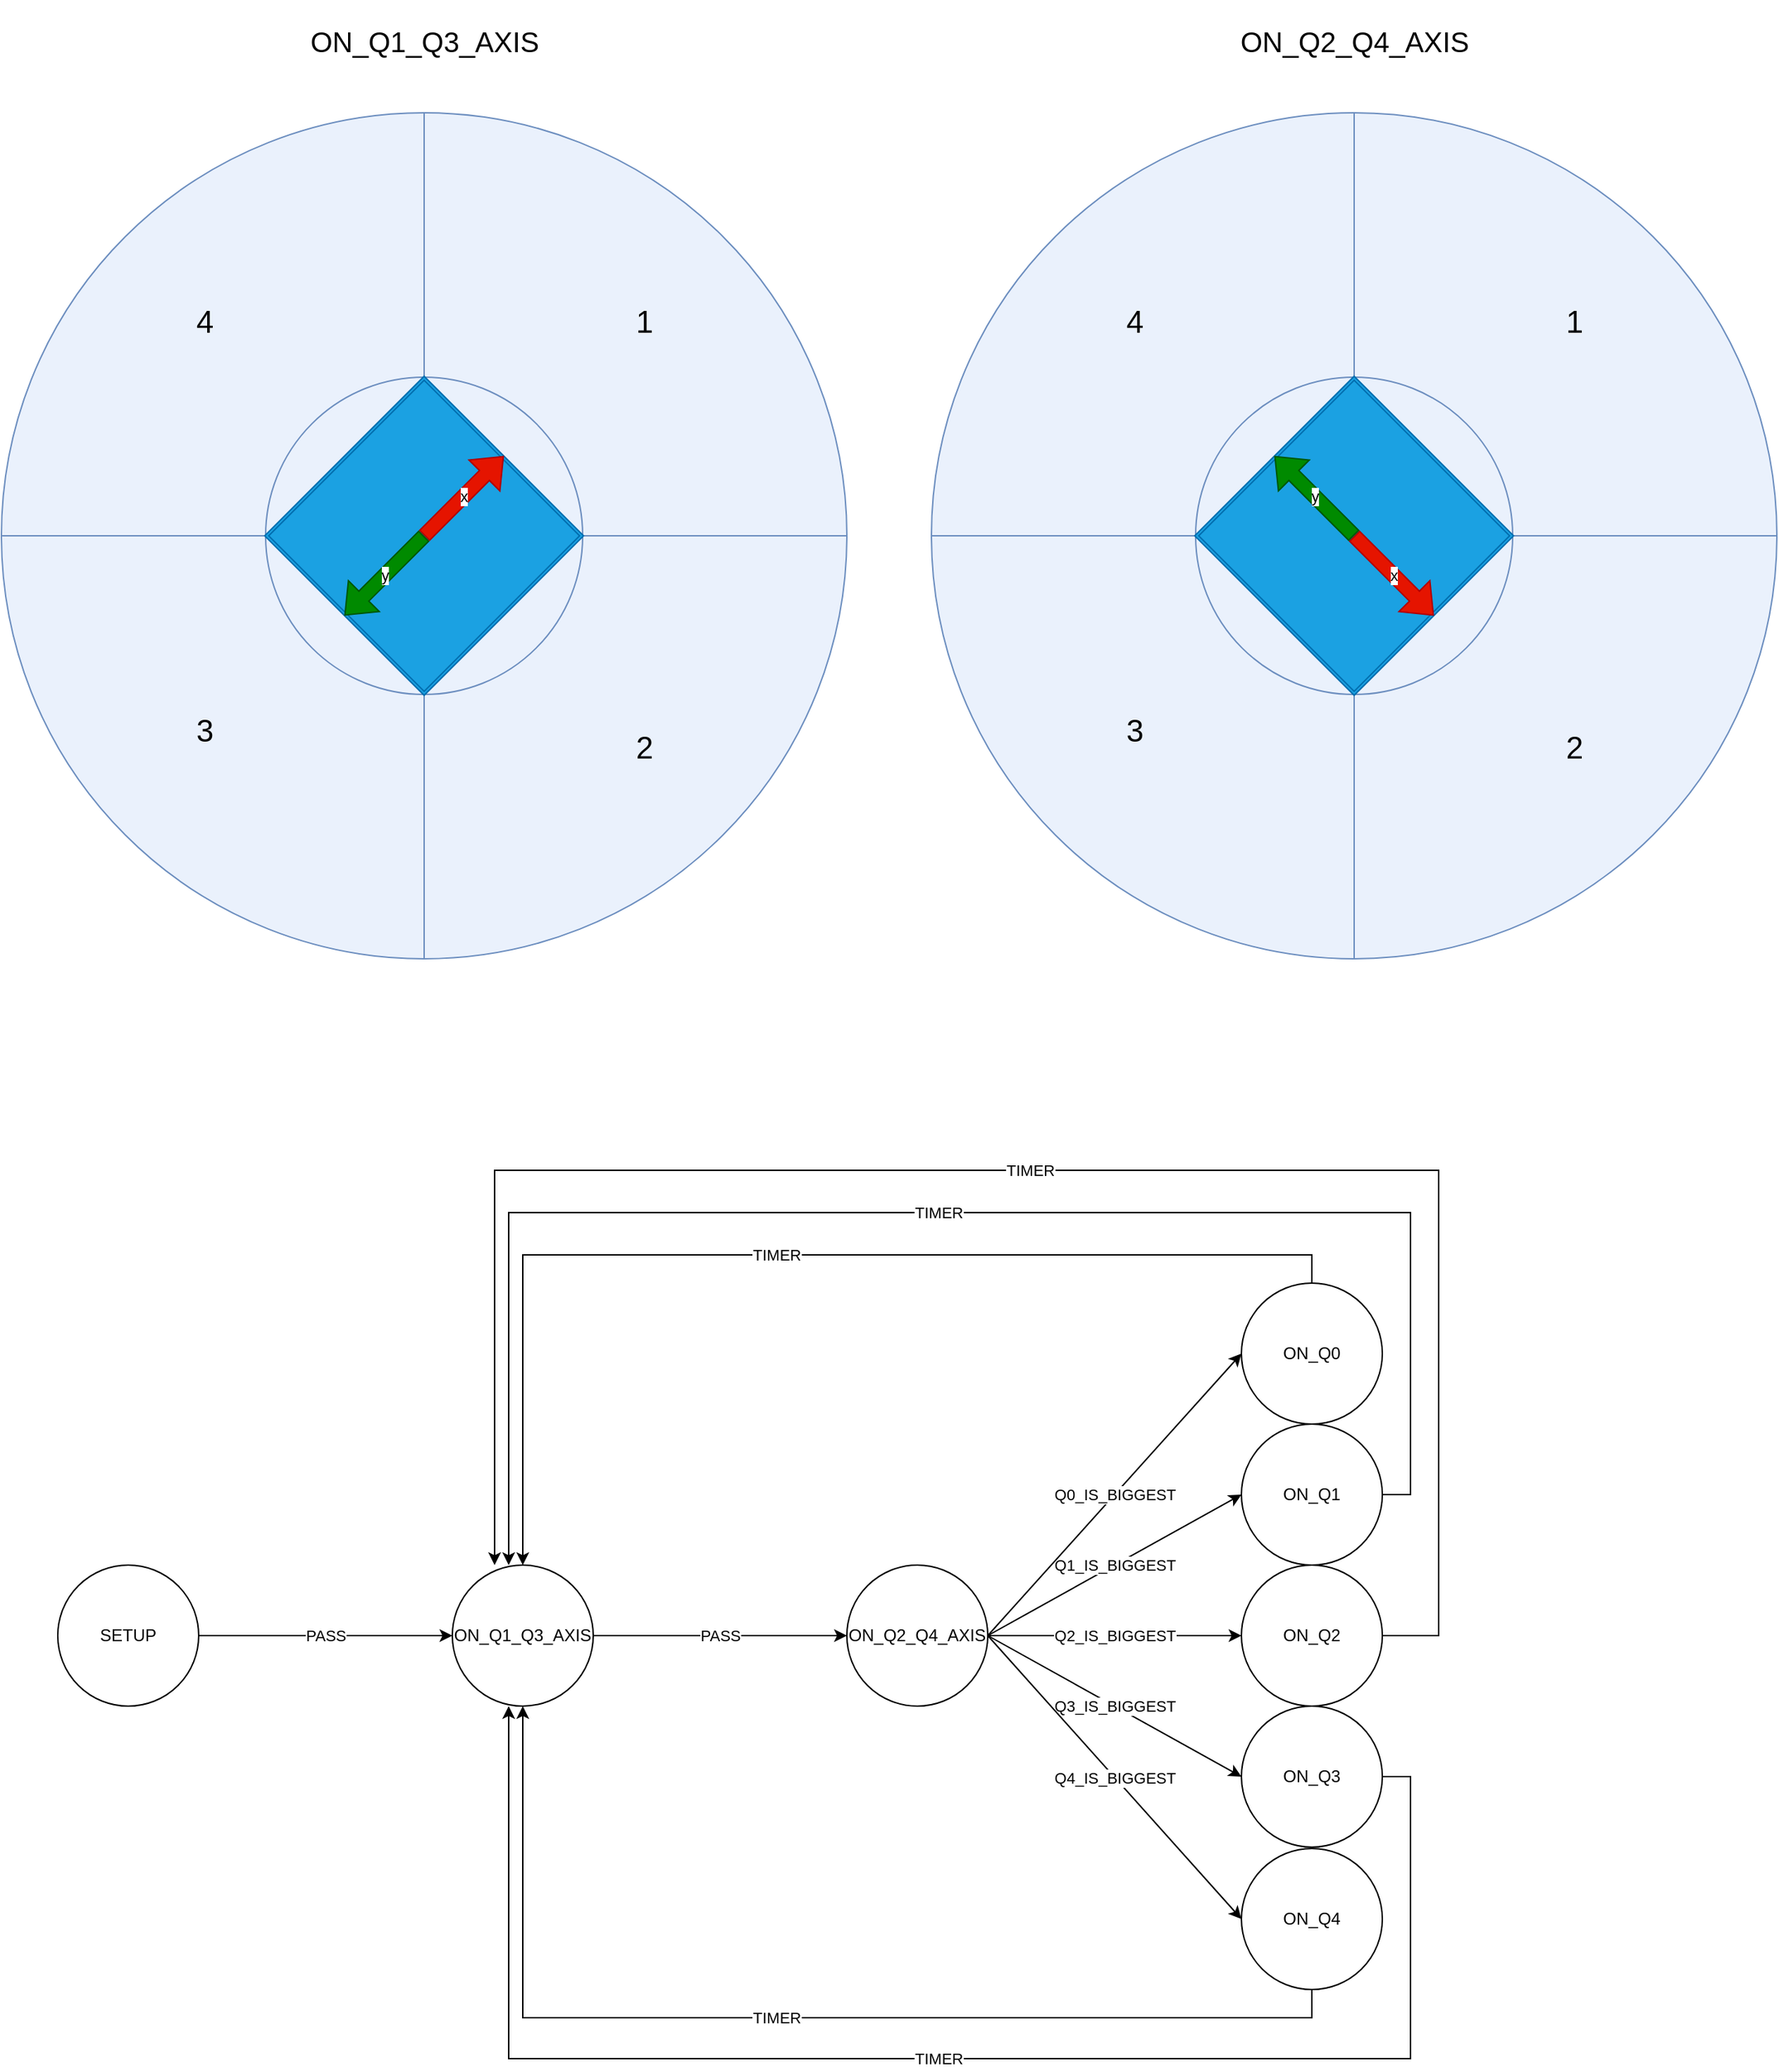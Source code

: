 <mxfile version="24.2.5" type="device">
  <diagram name="Página-1" id="2YS5H9ZCi3lF4nUnDpEQ">
    <mxGraphModel dx="3589" dy="2138" grid="1" gridSize="10" guides="1" tooltips="1" connect="1" arrows="1" fold="1" page="1" pageScale="1" pageWidth="1169" pageHeight="827" math="0" shadow="0">
      <root>
        <mxCell id="0" />
        <mxCell id="1" parent="0" />
        <mxCell id="ky3cwqDqhnrRtxj8B09a-4" value="" style="shape=orEllipse;perimeter=ellipsePerimeter;whiteSpace=wrap;html=1;backgroundOutline=1;fillColor=#EAF1FC;strokeColor=#6c8ebf;" vertex="1" parent="1">
          <mxGeometry x="-300" y="-300" width="600" height="600" as="geometry" />
        </mxCell>
        <mxCell id="ky3cwqDqhnrRtxj8B09a-5" value="" style="ellipse;whiteSpace=wrap;html=1;aspect=fixed;fillColor=#EAF1FC;strokeColor=#6c8ebf;" vertex="1" parent="1">
          <mxGeometry x="-112.5" y="-112.5" width="225" height="225" as="geometry" />
        </mxCell>
        <mxCell id="ky3cwqDqhnrRtxj8B09a-6" value="1" style="text;html=1;align=center;verticalAlign=middle;resizable=0;points=[];autosize=1;strokeColor=none;fillColor=none;fontSize=22;" vertex="1" parent="1">
          <mxGeometry x="136.25" y="-171.25" width="40" height="40" as="geometry" />
        </mxCell>
        <mxCell id="ky3cwqDqhnrRtxj8B09a-7" value="2" style="text;html=1;align=center;verticalAlign=middle;resizable=0;points=[];autosize=1;strokeColor=none;fillColor=none;fontSize=22;" vertex="1" parent="1">
          <mxGeometry x="136.25" y="131.25" width="40" height="40" as="geometry" />
        </mxCell>
        <mxCell id="ky3cwqDqhnrRtxj8B09a-8" value="3" style="text;html=1;align=center;verticalAlign=middle;resizable=0;points=[];autosize=1;strokeColor=none;fillColor=none;fontSize=22;" vertex="1" parent="1">
          <mxGeometry x="-176.25" y="118.75" width="40" height="40" as="geometry" />
        </mxCell>
        <mxCell id="ky3cwqDqhnrRtxj8B09a-9" value="4" style="text;html=1;align=center;verticalAlign=middle;resizable=0;points=[];autosize=1;strokeColor=none;fillColor=none;fontSize=22;" vertex="1" parent="1">
          <mxGeometry x="-176.25" y="-171.25" width="40" height="40" as="geometry" />
        </mxCell>
        <mxCell id="ky3cwqDqhnrRtxj8B09a-13" value="" style="shape=ext;double=1;whiteSpace=wrap;html=1;aspect=fixed;fillColor=#1ba1e2;fontColor=#ffffff;strokeColor=#006EAF;rotation=315;direction=east;" vertex="1" parent="1">
          <mxGeometry x="-80" y="-80" width="160" height="160" as="geometry" />
        </mxCell>
        <mxCell id="ky3cwqDqhnrRtxj8B09a-15" value="x" style="shape=flexArrow;endArrow=classic;html=1;rounded=0;entryX=1;entryY=0.5;entryDx=0;entryDy=0;fillColor=#e51400;strokeColor=#B20000;" edge="1" parent="1" target="ky3cwqDqhnrRtxj8B09a-13">
          <mxGeometry width="50" height="50" relative="1" as="geometry">
            <mxPoint as="sourcePoint" />
            <mxPoint x="640" y="580" as="targetPoint" />
          </mxGeometry>
        </mxCell>
        <mxCell id="ky3cwqDqhnrRtxj8B09a-16" value="y" style="shape=flexArrow;endArrow=classic;html=1;rounded=0;startSize=0;entryX=0;entryY=0.5;entryDx=0;entryDy=0;fillColor=#008a00;strokeColor=#005700;" edge="1" parent="1" target="ky3cwqDqhnrRtxj8B09a-13">
          <mxGeometry width="50" height="50" relative="1" as="geometry">
            <mxPoint as="sourcePoint" />
            <mxPoint x="70" y="-10" as="targetPoint" />
          </mxGeometry>
        </mxCell>
        <mxCell id="ky3cwqDqhnrRtxj8B09a-45" value="" style="shape=orEllipse;perimeter=ellipsePerimeter;whiteSpace=wrap;html=1;backgroundOutline=1;fillColor=#EAF1FC;strokeColor=#6c8ebf;" vertex="1" parent="1">
          <mxGeometry x="360" y="-300" width="600" height="600" as="geometry" />
        </mxCell>
        <mxCell id="ky3cwqDqhnrRtxj8B09a-46" value="" style="ellipse;whiteSpace=wrap;html=1;aspect=fixed;fillColor=#EAF1FC;strokeColor=#6c8ebf;" vertex="1" parent="1">
          <mxGeometry x="547.5" y="-112.5" width="225" height="225" as="geometry" />
        </mxCell>
        <mxCell id="ky3cwqDqhnrRtxj8B09a-47" value="1" style="text;html=1;align=center;verticalAlign=middle;resizable=0;points=[];autosize=1;strokeColor=none;fillColor=none;fontSize=22;" vertex="1" parent="1">
          <mxGeometry x="796.25" y="-171.25" width="40" height="40" as="geometry" />
        </mxCell>
        <mxCell id="ky3cwqDqhnrRtxj8B09a-48" value="2" style="text;html=1;align=center;verticalAlign=middle;resizable=0;points=[];autosize=1;strokeColor=none;fillColor=none;fontSize=22;" vertex="1" parent="1">
          <mxGeometry x="796.25" y="131.25" width="40" height="40" as="geometry" />
        </mxCell>
        <mxCell id="ky3cwqDqhnrRtxj8B09a-49" value="3" style="text;html=1;align=center;verticalAlign=middle;resizable=0;points=[];autosize=1;strokeColor=none;fillColor=none;fontSize=22;" vertex="1" parent="1">
          <mxGeometry x="483.75" y="118.75" width="40" height="40" as="geometry" />
        </mxCell>
        <mxCell id="ky3cwqDqhnrRtxj8B09a-50" value="4" style="text;html=1;align=center;verticalAlign=middle;resizable=0;points=[];autosize=1;strokeColor=none;fillColor=none;fontSize=22;" vertex="1" parent="1">
          <mxGeometry x="483.75" y="-171.25" width="40" height="40" as="geometry" />
        </mxCell>
        <mxCell id="ky3cwqDqhnrRtxj8B09a-51" value="" style="shape=ext;double=1;whiteSpace=wrap;html=1;aspect=fixed;fillColor=#1ba1e2;fontColor=#ffffff;strokeColor=#006EAF;rotation=315;direction=south;" vertex="1" parent="1">
          <mxGeometry x="580" y="-80" width="160" height="160" as="geometry" />
        </mxCell>
        <mxCell id="ky3cwqDqhnrRtxj8B09a-52" value="x" style="shape=flexArrow;endArrow=classic;html=1;rounded=0;entryX=1;entryY=0.5;entryDx=0;entryDy=0;fillColor=#e51400;strokeColor=#B20000;" edge="1" parent="1" target="ky3cwqDqhnrRtxj8B09a-51">
          <mxGeometry width="50" height="50" relative="1" as="geometry">
            <mxPoint x="660" as="sourcePoint" />
            <mxPoint x="1300" y="580" as="targetPoint" />
          </mxGeometry>
        </mxCell>
        <mxCell id="ky3cwqDqhnrRtxj8B09a-53" value="y" style="shape=flexArrow;endArrow=classic;html=1;rounded=0;startSize=0;entryX=0;entryY=0.5;entryDx=0;entryDy=0;fillColor=#008a00;strokeColor=#005700;" edge="1" parent="1" target="ky3cwqDqhnrRtxj8B09a-51">
          <mxGeometry width="50" height="50" relative="1" as="geometry">
            <mxPoint x="660" as="sourcePoint" />
            <mxPoint x="730" y="-10" as="targetPoint" />
          </mxGeometry>
        </mxCell>
        <mxCell id="ky3cwqDqhnrRtxj8B09a-54" value="PASS" style="edgeStyle=none;rounded=0;orthogonalLoop=1;jettySize=auto;html=1;" edge="1" parent="1" source="ky3cwqDqhnrRtxj8B09a-55" target="ky3cwqDqhnrRtxj8B09a-57">
          <mxGeometry relative="1" as="geometry" />
        </mxCell>
        <mxCell id="ky3cwqDqhnrRtxj8B09a-55" value="SETUP" style="ellipse;whiteSpace=wrap;html=1;aspect=fixed;" vertex="1" parent="1">
          <mxGeometry x="-260" y="730.0" width="100" height="100" as="geometry" />
        </mxCell>
        <mxCell id="ky3cwqDqhnrRtxj8B09a-78" value="PASS" style="edgeStyle=orthogonalEdgeStyle;rounded=0;orthogonalLoop=1;jettySize=auto;html=1;" edge="1" parent="1" source="ky3cwqDqhnrRtxj8B09a-57" target="ky3cwqDqhnrRtxj8B09a-77">
          <mxGeometry relative="1" as="geometry" />
        </mxCell>
        <mxCell id="ky3cwqDqhnrRtxj8B09a-57" value="ON_Q1_Q3_AXIS" style="ellipse;whiteSpace=wrap;html=1;aspect=fixed;" vertex="1" parent="1">
          <mxGeometry x="20" y="730.0" width="100" height="100" as="geometry" />
        </mxCell>
        <mxCell id="ky3cwqDqhnrRtxj8B09a-80" value="Q1_IS_BIGGEST" style="edgeStyle=none;rounded=0;orthogonalLoop=1;jettySize=auto;html=1;entryX=0;entryY=0.5;entryDx=0;entryDy=0;exitX=1;exitY=0.5;exitDx=0;exitDy=0;" edge="1" parent="1" source="ky3cwqDqhnrRtxj8B09a-77" target="ky3cwqDqhnrRtxj8B09a-83">
          <mxGeometry relative="1" as="geometry" />
        </mxCell>
        <mxCell id="ky3cwqDqhnrRtxj8B09a-86" value="Q2_IS_BIGGEST" style="edgeStyle=none;rounded=0;orthogonalLoop=1;jettySize=auto;html=1;exitX=1;exitY=0.5;exitDx=0;exitDy=0;entryX=0;entryY=0.5;entryDx=0;entryDy=0;" edge="1" parent="1" source="ky3cwqDqhnrRtxj8B09a-77" target="ky3cwqDqhnrRtxj8B09a-79">
          <mxGeometry relative="1" as="geometry" />
        </mxCell>
        <mxCell id="ky3cwqDqhnrRtxj8B09a-87" value="Q3_IS_BIGGEST" style="edgeStyle=none;rounded=0;orthogonalLoop=1;jettySize=auto;html=1;exitX=1;exitY=0.5;exitDx=0;exitDy=0;entryX=0;entryY=0.5;entryDx=0;entryDy=0;" edge="1" parent="1" source="ky3cwqDqhnrRtxj8B09a-77" target="ky3cwqDqhnrRtxj8B09a-84">
          <mxGeometry relative="1" as="geometry" />
        </mxCell>
        <mxCell id="ky3cwqDqhnrRtxj8B09a-88" value="Q4_IS_BIGGEST" style="edgeStyle=none;rounded=0;orthogonalLoop=1;jettySize=auto;html=1;exitX=1;exitY=0.5;exitDx=0;exitDy=0;entryX=0;entryY=0.5;entryDx=0;entryDy=0;" edge="1" parent="1" source="ky3cwqDqhnrRtxj8B09a-77" target="ky3cwqDqhnrRtxj8B09a-85">
          <mxGeometry relative="1" as="geometry" />
        </mxCell>
        <mxCell id="ky3cwqDqhnrRtxj8B09a-90" value="Q0_IS_BIGGEST" style="edgeStyle=none;rounded=0;orthogonalLoop=1;jettySize=auto;html=1;exitX=1;exitY=0.5;exitDx=0;exitDy=0;entryX=0;entryY=0.5;entryDx=0;entryDy=0;" edge="1" parent="1" source="ky3cwqDqhnrRtxj8B09a-77" target="ky3cwqDqhnrRtxj8B09a-89">
          <mxGeometry relative="1" as="geometry" />
        </mxCell>
        <mxCell id="ky3cwqDqhnrRtxj8B09a-77" value="ON_Q2_Q4_AXIS" style="ellipse;whiteSpace=wrap;html=1;aspect=fixed;" vertex="1" parent="1">
          <mxGeometry x="300" y="730.0" width="100" height="100" as="geometry" />
        </mxCell>
        <mxCell id="ky3cwqDqhnrRtxj8B09a-79" value="ON_Q2" style="ellipse;whiteSpace=wrap;html=1;aspect=fixed;" vertex="1" parent="1">
          <mxGeometry x="580" y="730.0" width="100" height="100" as="geometry" />
        </mxCell>
        <mxCell id="ky3cwqDqhnrRtxj8B09a-83" value="ON_Q1" style="ellipse;whiteSpace=wrap;html=1;aspect=fixed;" vertex="1" parent="1">
          <mxGeometry x="580" y="630.0" width="100" height="100" as="geometry" />
        </mxCell>
        <mxCell id="ky3cwqDqhnrRtxj8B09a-84" value="ON_Q3" style="ellipse;whiteSpace=wrap;html=1;aspect=fixed;" vertex="1" parent="1">
          <mxGeometry x="580" y="830.0" width="100" height="100" as="geometry" />
        </mxCell>
        <mxCell id="ky3cwqDqhnrRtxj8B09a-100" value="TIMER" style="edgeStyle=orthogonalEdgeStyle;rounded=0;orthogonalLoop=1;jettySize=auto;html=1;exitX=0.5;exitY=1;exitDx=0;exitDy=0;" edge="1" parent="1" source="ky3cwqDqhnrRtxj8B09a-85" target="ky3cwqDqhnrRtxj8B09a-57">
          <mxGeometry relative="1" as="geometry" />
        </mxCell>
        <mxCell id="ky3cwqDqhnrRtxj8B09a-85" value="ON_Q4" style="ellipse;whiteSpace=wrap;html=1;aspect=fixed;" vertex="1" parent="1">
          <mxGeometry x="580" y="931.0" width="100" height="100" as="geometry" />
        </mxCell>
        <mxCell id="ky3cwqDqhnrRtxj8B09a-92" value="TIMER" style="edgeStyle=orthogonalEdgeStyle;rounded=0;orthogonalLoop=1;jettySize=auto;html=1;exitX=0.5;exitY=0;exitDx=0;exitDy=0;entryX=0.5;entryY=0;entryDx=0;entryDy=0;" edge="1" parent="1" source="ky3cwqDqhnrRtxj8B09a-89" target="ky3cwqDqhnrRtxj8B09a-57">
          <mxGeometry relative="1" as="geometry" />
        </mxCell>
        <mxCell id="ky3cwqDqhnrRtxj8B09a-89" value="ON_Q0" style="ellipse;whiteSpace=wrap;html=1;aspect=fixed;" vertex="1" parent="1">
          <mxGeometry x="580" y="530.0" width="100" height="100" as="geometry" />
        </mxCell>
        <mxCell id="ky3cwqDqhnrRtxj8B09a-101" value="TIMER" style="edgeStyle=orthogonalEdgeStyle;rounded=0;orthogonalLoop=1;jettySize=auto;html=1;exitX=1;exitY=0.5;exitDx=0;exitDy=0;entryX=0.4;entryY=1;entryDx=0;entryDy=0;entryPerimeter=0;" edge="1" parent="1" source="ky3cwqDqhnrRtxj8B09a-84" target="ky3cwqDqhnrRtxj8B09a-57">
          <mxGeometry relative="1" as="geometry">
            <Array as="points">
              <mxPoint x="700" y="880" />
              <mxPoint x="700" y="1080" />
              <mxPoint x="60" y="1080" />
            </Array>
          </mxGeometry>
        </mxCell>
        <mxCell id="ky3cwqDqhnrRtxj8B09a-102" value="TIMER" style="edgeStyle=orthogonalEdgeStyle;rounded=0;orthogonalLoop=1;jettySize=auto;html=1;exitX=1;exitY=0.5;exitDx=0;exitDy=0;entryX=0.4;entryY=0;entryDx=0;entryDy=0;entryPerimeter=0;" edge="1" parent="1" source="ky3cwqDqhnrRtxj8B09a-83" target="ky3cwqDqhnrRtxj8B09a-57">
          <mxGeometry relative="1" as="geometry">
            <Array as="points">
              <mxPoint x="700" y="680" />
              <mxPoint x="700" y="480" />
              <mxPoint x="60" y="480" />
            </Array>
          </mxGeometry>
        </mxCell>
        <mxCell id="ky3cwqDqhnrRtxj8B09a-103" value="TIMER" style="edgeStyle=orthogonalEdgeStyle;rounded=0;orthogonalLoop=1;jettySize=auto;html=1;exitX=1;exitY=0.5;exitDx=0;exitDy=0;entryX=0.3;entryY=0;entryDx=0;entryDy=0;entryPerimeter=0;" edge="1" parent="1" source="ky3cwqDqhnrRtxj8B09a-79" target="ky3cwqDqhnrRtxj8B09a-57">
          <mxGeometry relative="1" as="geometry">
            <Array as="points">
              <mxPoint x="720" y="780" />
              <mxPoint x="720" y="450" />
              <mxPoint x="50" y="450" />
            </Array>
          </mxGeometry>
        </mxCell>
        <mxCell id="ky3cwqDqhnrRtxj8B09a-108" value="ON_Q1_Q3_AXIS" style="text;html=1;align=center;verticalAlign=middle;whiteSpace=wrap;rounded=0;fontSize=20;" vertex="1" parent="1">
          <mxGeometry x="-132.5" y="-380" width="265" height="58" as="geometry" />
        </mxCell>
        <mxCell id="ky3cwqDqhnrRtxj8B09a-109" value="ON_Q2_Q4_AXIS" style="text;html=1;align=center;verticalAlign=middle;whiteSpace=wrap;rounded=0;fontSize=20;" vertex="1" parent="1">
          <mxGeometry x="527.5" y="-380" width="265" height="58" as="geometry" />
        </mxCell>
      </root>
    </mxGraphModel>
  </diagram>
</mxfile>
